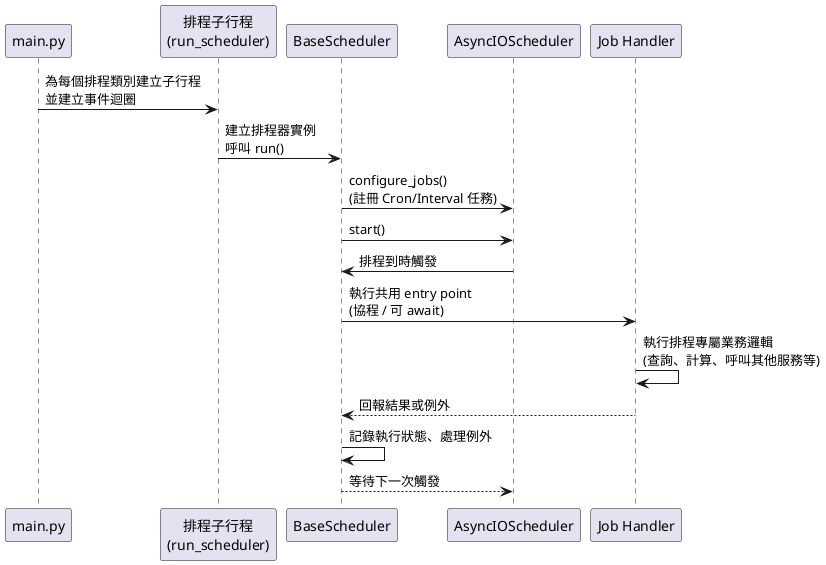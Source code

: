@startuml

participant "main.py" as Main
participant "排程子行程\n(run_scheduler)" as Proc
participant "BaseScheduler" as Scheduler
participant "AsyncIOScheduler" as APS
participant "Job Handler" as JobHandler

Main -> Proc : 為每個排程類別建立子行程\n並建立事件迴圈
Proc -> Scheduler : 建立排程器實例\n呼叫 run()
Scheduler -> APS : configure_jobs()\n(註冊 Cron/Interval 任務)
Scheduler -> APS : start()
APS -> Scheduler : 排程到時觸發

Scheduler -> JobHandler : 執行共用 entry point\n(協程 / 可 await)
JobHandler -> JobHandler : 執行排程專屬業務邏輯\n(查詢、計算、呼叫其他服務等)
JobHandler --> Scheduler : 回報結果或例外
Scheduler -> Scheduler : 記錄執行狀態、處理例外
Scheduler --> APS : 等待下一次觸發

@enduml
